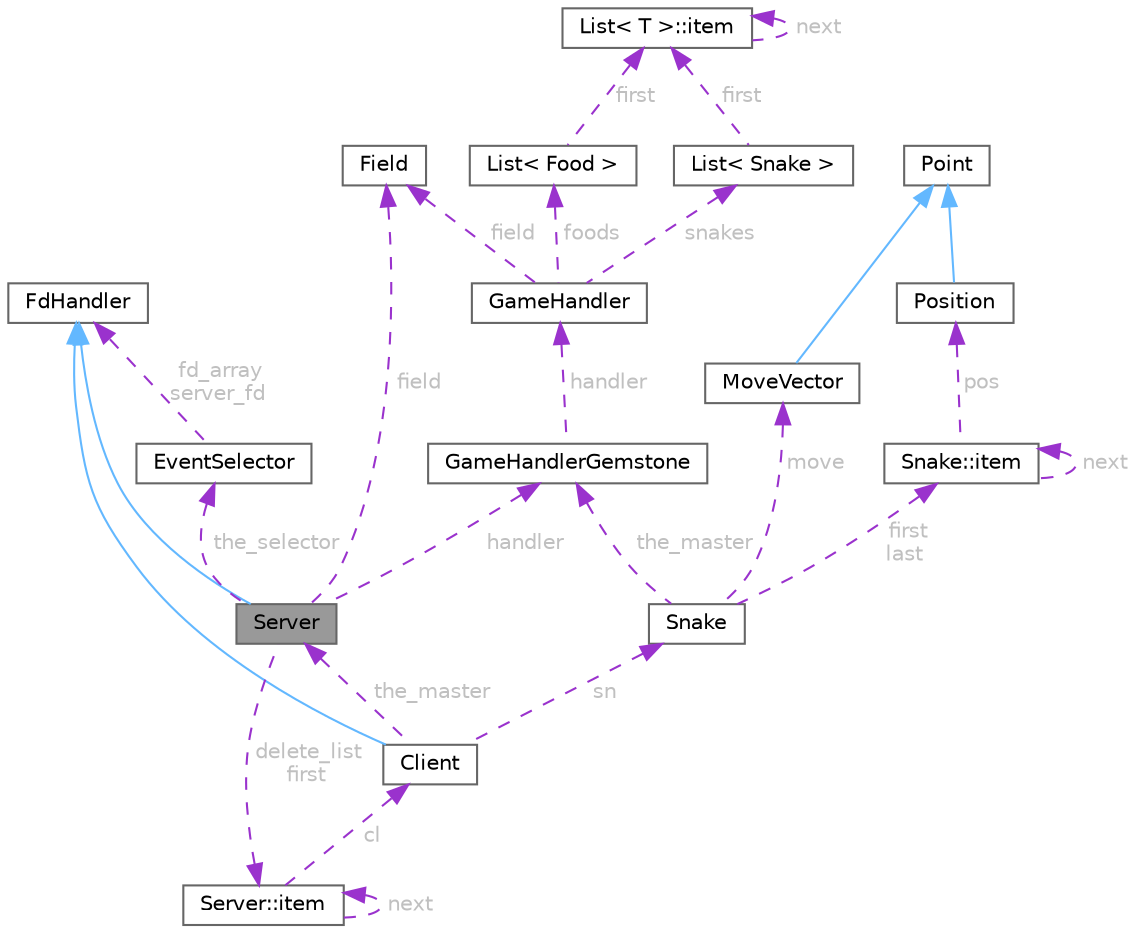 digraph "Server"
{
 // LATEX_PDF_SIZE
  bgcolor="transparent";
  edge [fontname=Helvetica,fontsize=10,labelfontname=Helvetica,labelfontsize=10];
  node [fontname=Helvetica,fontsize=10,shape=box,height=0.2,width=0.4];
  Node1 [id="Node000001",label="Server",height=0.2,width=0.4,color="gray40", fillcolor="grey60", style="filled", fontcolor="black",tooltip="Класс для управления сервером."];
  Node2 -> Node1 [id="edge1_Node000001_Node000002",dir="back",color="steelblue1",style="solid",tooltip=" "];
  Node2 [id="Node000002",label="FdHandler",height=0.2,width=0.4,color="gray40", fillcolor="white", style="filled",URL="$class_fd_handler.html",tooltip="Абстрактный класс для обработки дескрипторов."];
  Node3 -> Node1 [id="edge2_Node000001_Node000003",dir="back",color="darkorchid3",style="dashed",tooltip=" ",label=" delete_list\nfirst",fontcolor="grey" ];
  Node3 [id="Node000003",label="Server::item",height=0.2,width=0.4,color="gray40", fillcolor="white", style="filled",URL="$struct_server_1_1item.html",tooltip=" "];
  Node4 -> Node3 [id="edge3_Node000003_Node000004",dir="back",color="darkorchid3",style="dashed",tooltip=" ",label=" cl",fontcolor="grey" ];
  Node4 [id="Node000004",label="Client",height=0.2,width=0.4,color="gray40", fillcolor="white", style="filled",URL="$class_client.html",tooltip="Класс для управления клиентом."];
  Node2 -> Node4 [id="edge4_Node000004_Node000002",dir="back",color="steelblue1",style="solid",tooltip=" "];
  Node5 -> Node4 [id="edge5_Node000004_Node000005",dir="back",color="darkorchid3",style="dashed",tooltip=" ",label=" sn",fontcolor="grey" ];
  Node5 [id="Node000005",label="Snake",height=0.2,width=0.4,color="gray40", fillcolor="white", style="filled",URL="$class_snake.html",tooltip="Класс для представления змеи в игре."];
  Node6 -> Node5 [id="edge6_Node000005_Node000006",dir="back",color="darkorchid3",style="dashed",tooltip=" ",label=" first\nlast",fontcolor="grey" ];
  Node6 [id="Node000006",label="Snake::item",height=0.2,width=0.4,color="gray40", fillcolor="white", style="filled",URL="$struct_snake_1_1item.html",tooltip="Структура для представления элементов змеи."];
  Node7 -> Node6 [id="edge7_Node000006_Node000007",dir="back",color="darkorchid3",style="dashed",tooltip=" ",label=" pos",fontcolor="grey" ];
  Node7 [id="Node000007",label="Position",height=0.2,width=0.4,color="gray40", fillcolor="white", style="filled",URL="$class_position.html",tooltip="Класс позиции."];
  Node8 -> Node7 [id="edge8_Node000007_Node000008",dir="back",color="steelblue1",style="solid",tooltip=" "];
  Node8 [id="Node000008",label="Point",height=0.2,width=0.4,color="gray40", fillcolor="white", style="filled",URL="$class_point.html",tooltip="Класс точки на плоскости."];
  Node6 -> Node6 [id="edge9_Node000006_Node000006",dir="back",color="darkorchid3",style="dashed",tooltip=" ",label=" next",fontcolor="grey" ];
  Node9 -> Node5 [id="edge10_Node000005_Node000009",dir="back",color="darkorchid3",style="dashed",tooltip=" ",label=" move",fontcolor="grey" ];
  Node9 [id="Node000009",label="MoveVector",height=0.2,width=0.4,color="gray40", fillcolor="white", style="filled",URL="$class_move_vector.html",tooltip="Класс вектора движения."];
  Node8 -> Node9 [id="edge11_Node000009_Node000008",dir="back",color="steelblue1",style="solid",tooltip=" "];
  Node10 -> Node5 [id="edge12_Node000005_Node000010",dir="back",color="darkorchid3",style="dashed",tooltip=" ",label=" the_master",fontcolor="grey" ];
  Node10 [id="Node000010",label="GameHandlerGemstone",height=0.2,width=0.4,color="gray40", fillcolor="white", style="filled",URL="$class_game_handler_gemstone.html",tooltip="Класс, представляющий обработчик"];
  Node11 -> Node10 [id="edge13_Node000010_Node000011",dir="back",color="darkorchid3",style="dashed",tooltip=" ",label=" handler",fontcolor="grey" ];
  Node11 [id="Node000011",label="GameHandler",height=0.2,width=0.4,color="gray40", fillcolor="white", style="filled",URL="$class_game_handler.html",tooltip="GameHandler класс реализует основную логику игры"];
  Node12 -> Node11 [id="edge14_Node000011_Node000012",dir="back",color="darkorchid3",style="dashed",tooltip=" ",label=" field",fontcolor="grey" ];
  Node12 [id="Node000012",label="Field",height=0.2,width=0.4,color="gray40", fillcolor="white", style="filled",URL="$class_field.html",tooltip="Класс, представляющий игровое поле."];
  Node13 -> Node11 [id="edge15_Node000011_Node000013",dir="back",color="darkorchid3",style="dashed",tooltip=" ",label=" foods",fontcolor="grey" ];
  Node13 [id="Node000013",label="List\< Food \>",height=0.2,width=0.4,color="gray40", fillcolor="white", style="filled",URL="$class_list.html",tooltip=" "];
  Node14 -> Node13 [id="edge16_Node000013_Node000014",dir="back",color="darkorchid3",style="dashed",tooltip=" ",label=" first",fontcolor="grey" ];
  Node14 [id="Node000014",label="List\< T \>::item",height=0.2,width=0.4,color="gray40", fillcolor="white", style="filled",URL="$struct_list_1_1item.html",tooltip=" "];
  Node14 -> Node14 [id="edge17_Node000014_Node000014",dir="back",color="darkorchid3",style="dashed",tooltip=" ",label=" next",fontcolor="grey" ];
  Node15 -> Node11 [id="edge18_Node000011_Node000015",dir="back",color="darkorchid3",style="dashed",tooltip=" ",label=" snakes",fontcolor="grey" ];
  Node15 [id="Node000015",label="List\< Snake \>",height=0.2,width=0.4,color="gray40", fillcolor="white", style="filled",URL="$class_list.html",tooltip=" "];
  Node14 -> Node15 [id="edge19_Node000015_Node000014",dir="back",color="darkorchid3",style="dashed",tooltip=" ",label=" first",fontcolor="grey" ];
  Node1 -> Node4 [id="edge20_Node000004_Node000001",dir="back",color="darkorchid3",style="dashed",tooltip=" ",label=" the_master",fontcolor="grey" ];
  Node3 -> Node3 [id="edge21_Node000003_Node000003",dir="back",color="darkorchid3",style="dashed",tooltip=" ",label=" next",fontcolor="grey" ];
  Node16 -> Node1 [id="edge22_Node000001_Node000016",dir="back",color="darkorchid3",style="dashed",tooltip=" ",label=" the_selector",fontcolor="grey" ];
  Node16 [id="Node000016",label="EventSelector",height=0.2,width=0.4,color="gray40", fillcolor="white", style="filled",URL="$class_event_selector.html",tooltip="Класс для управления событиями."];
  Node2 -> Node16 [id="edge23_Node000016_Node000002",dir="back",color="darkorchid3",style="dashed",tooltip=" ",label=" fd_array\nserver_fd",fontcolor="grey" ];
  Node12 -> Node1 [id="edge24_Node000001_Node000012",dir="back",color="darkorchid3",style="dashed",tooltip=" ",label=" field",fontcolor="grey" ];
  Node10 -> Node1 [id="edge25_Node000001_Node000010",dir="back",color="darkorchid3",style="dashed",tooltip=" ",label=" handler",fontcolor="grey" ];
}
